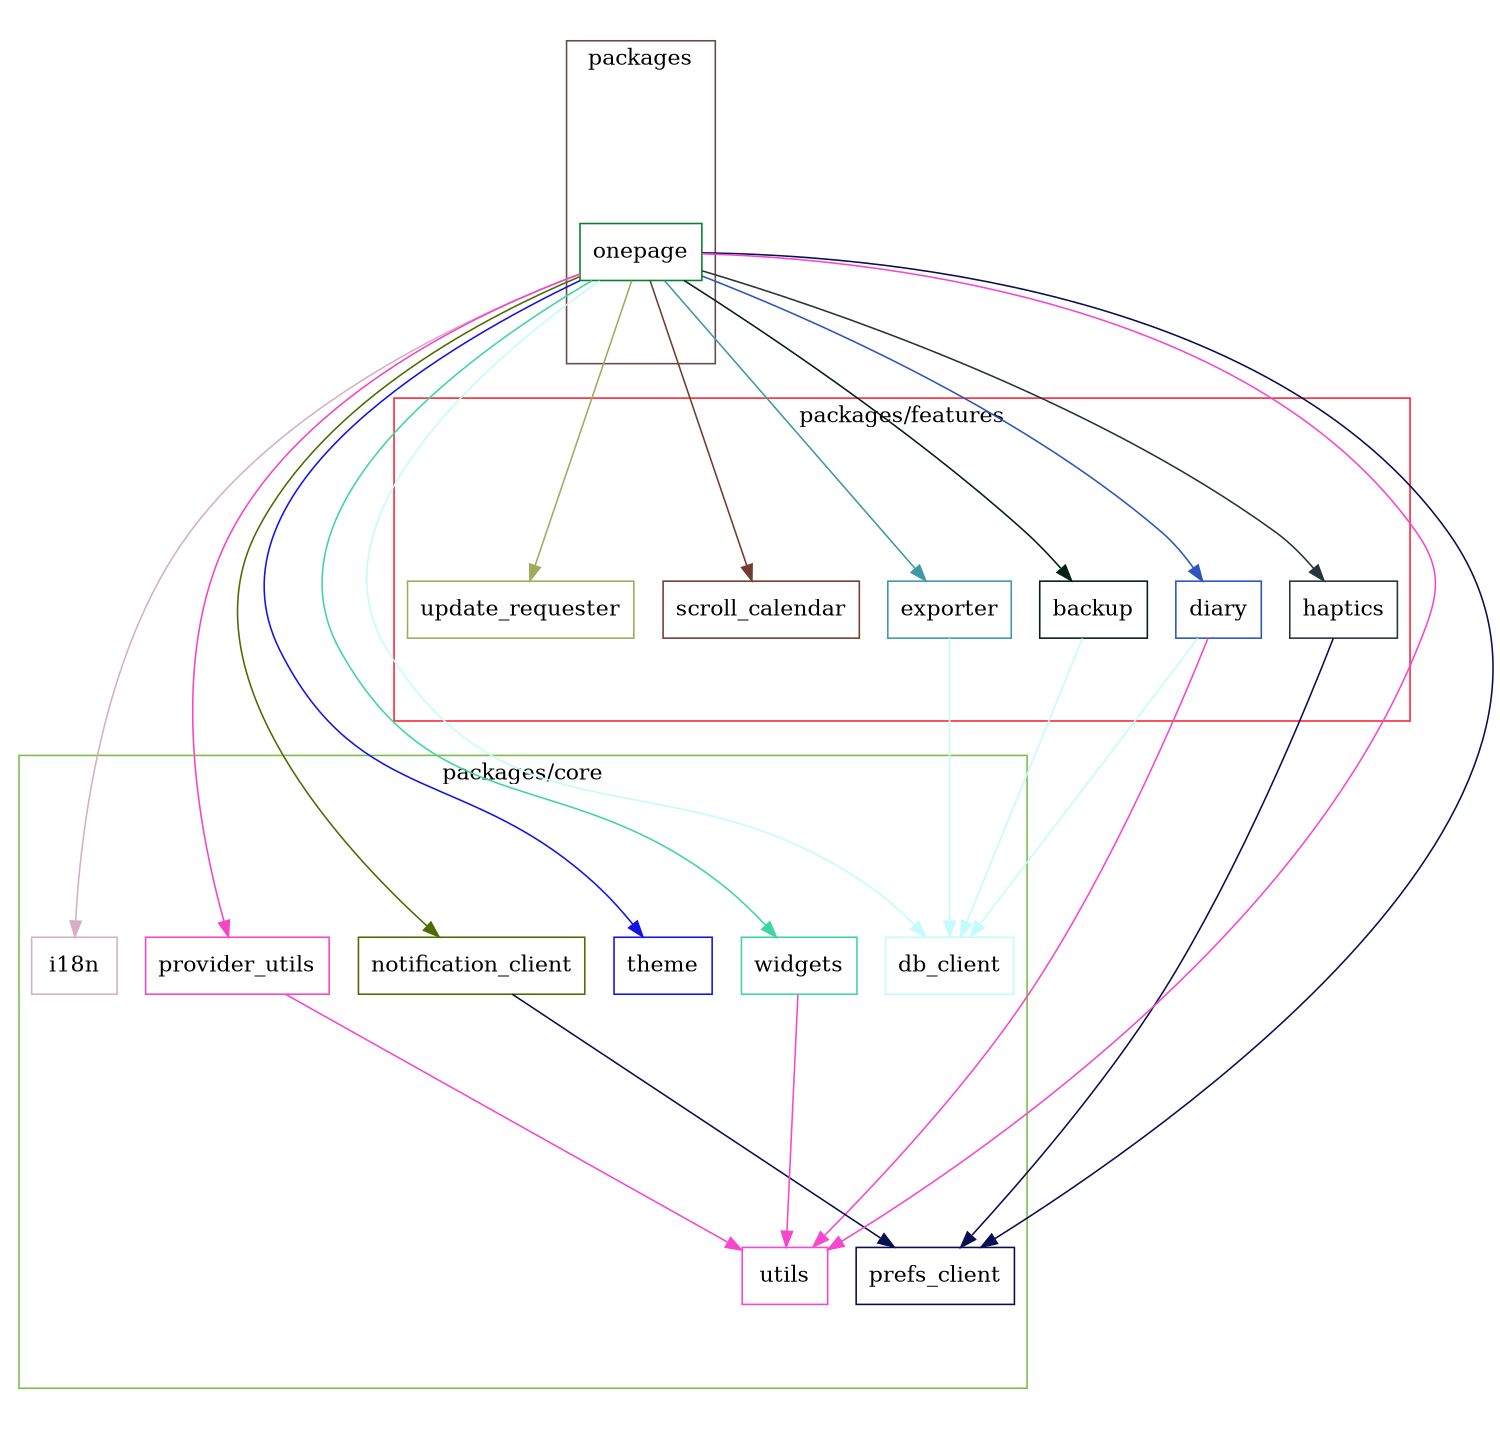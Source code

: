 digraph packages {
  size="10"; ratio=fill;
  backup [shape="box"; color="#022013"];
  db_client [shape="box"; color="#c4fbfc"];
  diary [shape="box"; color="#2c56bd"];
  exporter [shape="box"; color="#3e99a6"];
  haptics [shape="box"; color="#26343c"];
  i18n [shape="box"; color="#d7afc5"];
  notification_client [shape="box"; color="#4d6b02"];
  onepage [shape="box"; color="#08802d"];
  prefs_client [shape="box"; color="#080f51"];
  provider_utils [shape="box"; color="#f445c4"];
  scroll_calendar [shape="box"; color="#713e2e"];
  theme [shape="box"; color="#1214e6"];
  update_requester [shape="box"; color="#a2aa60"];
  utils [shape="box"; color="#f548cf"];
  widgets [shape="box"; color="#3ed5a4"];
  backup -> db_client [style="filled"; color="#c4fbfc"];
  diary -> db_client [style="filled"; color="#c4fbfc"];
  diary -> utils [style="filled"; color="#f548cf"];
  exporter -> db_client [style="filled"; color="#c4fbfc"];
  haptics -> prefs_client [style="filled"; color="#080f51"];
  notification_client -> prefs_client [style="filled"; color="#080f51"];
  onepage -> backup [style="filled"; color="#022013"];
  onepage -> db_client [style="filled"; color="#c4fbfc"];
  onepage -> diary [style="filled"; color="#2c56bd"];
  onepage -> exporter [style="filled"; color="#3e99a6"];
  onepage -> haptics [style="filled"; color="#26343c"];
  onepage -> i18n [style="filled"; color="#d7afc5"];
  onepage -> notification_client [style="filled"; color="#4d6b02"];
  onepage -> prefs_client [style="filled"; color="#080f51"];
  onepage -> provider_utils [style="filled"; color="#f445c4"];
  onepage -> scroll_calendar [style="filled"; color="#713e2e"];
  onepage -> theme [style="filled"; color="#1214e6"];
  onepage -> update_requester [style="filled"; color="#a2aa60"];
  onepage -> utils [style="filled"; color="#f548cf"];
  onepage -> widgets [style="filled"; color="#3ed5a4"];
  provider_utils -> utils [style="filled"; color="#f548cf"];
  widgets -> utils [style="filled"; color="#f548cf"];
  subgraph "cluster packages/features" {
    label="packages/features";
    color="#f62736";
    backup;
    diary;
    exporter;
    haptics;
    scroll_calendar;
    update_requester;
  }
  subgraph "cluster packages/core" {
    label="packages/core";
    color="#7bbd47";
    db_client;
    i18n;
    notification_client;
    prefs_client;
    provider_utils;
    theme;
    utils;
    widgets;
  }
  subgraph "cluster packages" {
    label="packages";
    color="#6b4949";
    onepage;
  }
}
